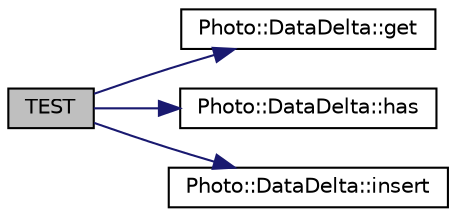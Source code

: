 digraph "TEST"
{
 // LATEX_PDF_SIZE
  edge [fontname="Helvetica",fontsize="10",labelfontname="Helvetica",labelfontsize="10"];
  node [fontname="Helvetica",fontsize="10",shape=record];
  rankdir="LR";
  Node1 [label="TEST",height=0.2,width=0.4,color="black", fillcolor="grey75", style="filled", fontcolor="black",tooltip=" "];
  Node1 -> Node2 [color="midnightblue",fontsize="10",style="solid",fontname="Helvetica"];
  Node2 [label="Photo::DataDelta::get",height=0.2,width=0.4,color="black", fillcolor="white", style="filled",URL="$class_photo_1_1_data_delta.html#a0e66161143f9a45b90df50f28fdb3444",tooltip=" "];
  Node1 -> Node3 [color="midnightblue",fontsize="10",style="solid",fontname="Helvetica"];
  Node3 [label="Photo::DataDelta::has",height=0.2,width=0.4,color="black", fillcolor="white", style="filled",URL="$class_photo_1_1_data_delta.html#a526b9c664ac0f9be3661a67ff2343401",tooltip=" "];
  Node1 -> Node4 [color="midnightblue",fontsize="10",style="solid",fontname="Helvetica"];
  Node4 [label="Photo::DataDelta::insert",height=0.2,width=0.4,color="black", fillcolor="white", style="filled",URL="$class_photo_1_1_data_delta.html#a4e20dab36867e0c89032b534c963029f",tooltip=" "];
}
